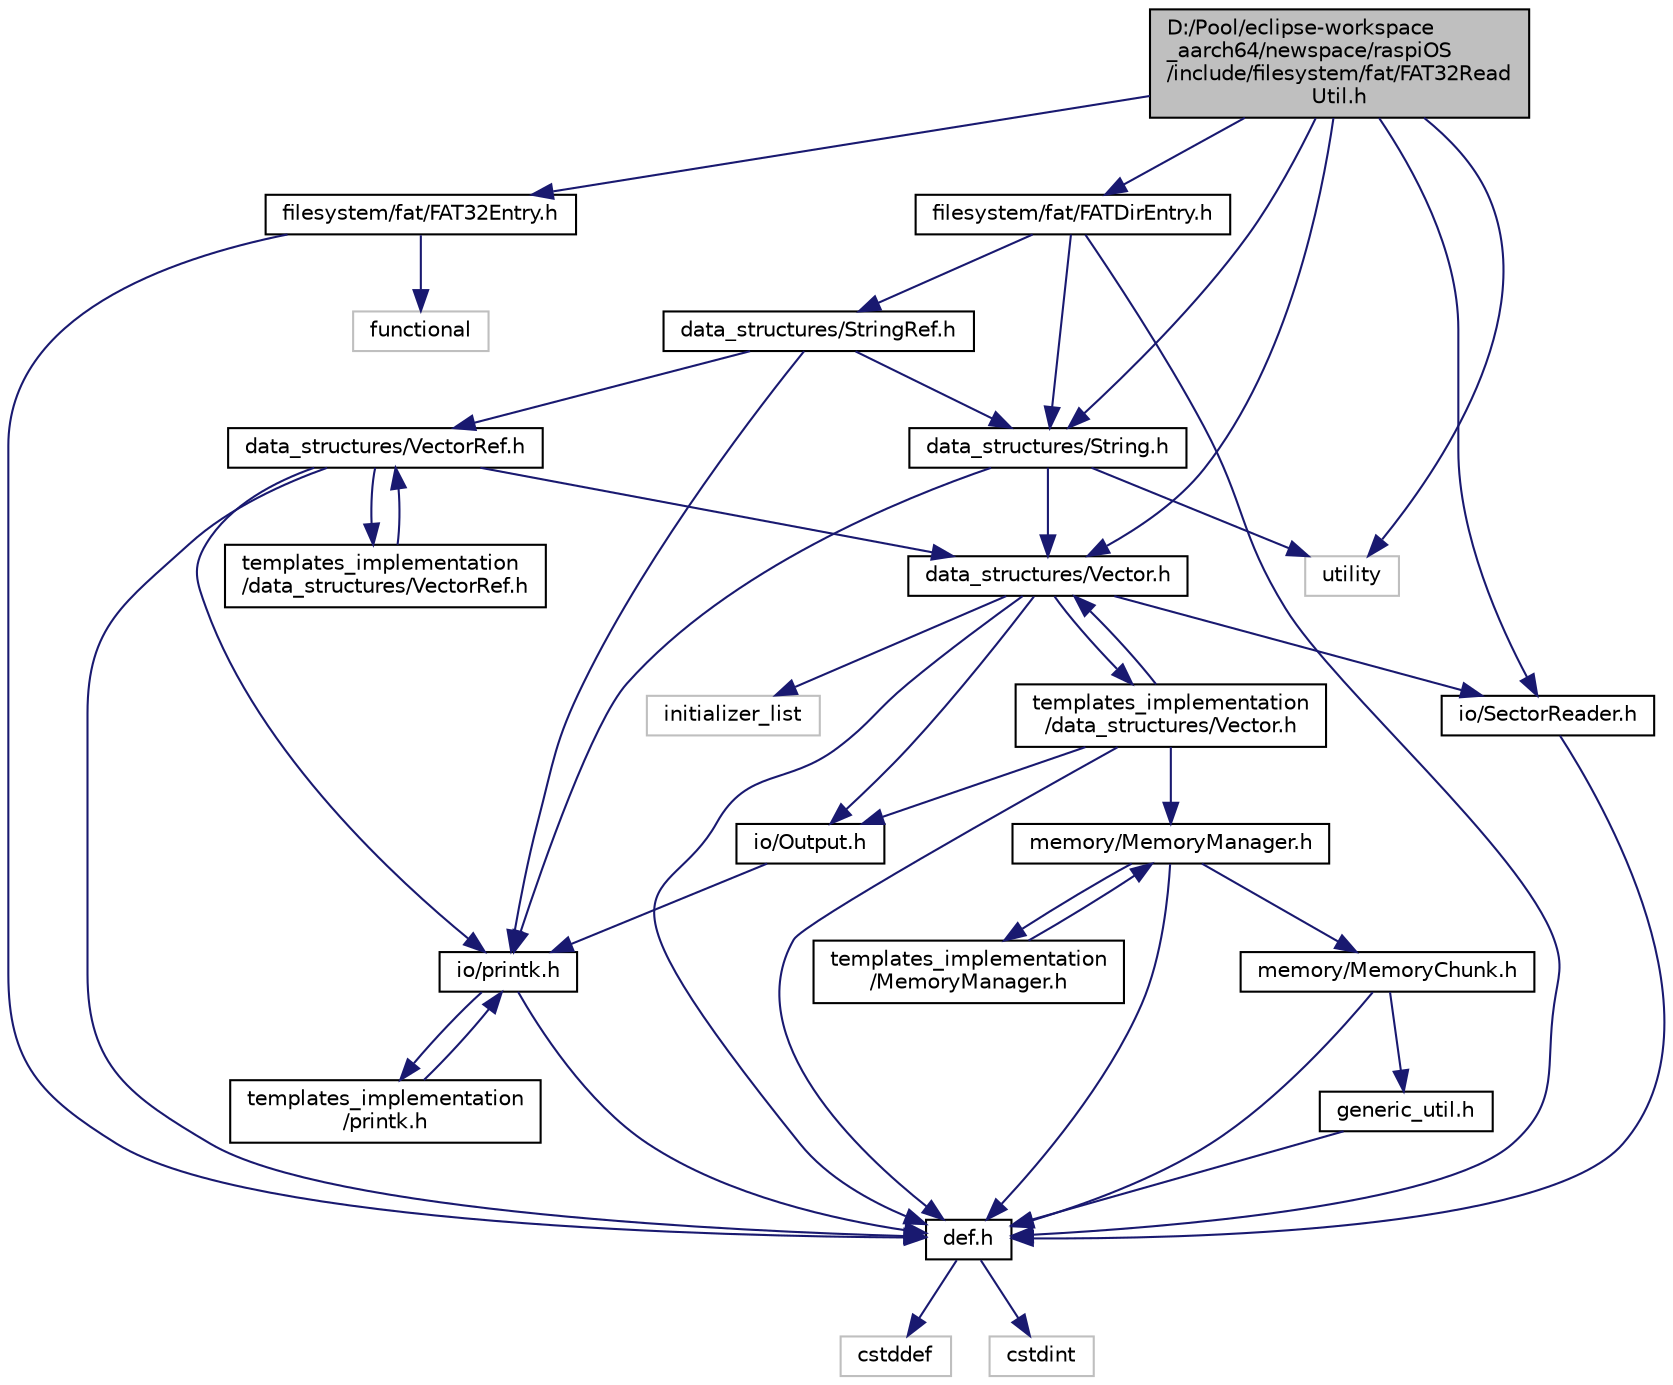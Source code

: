 digraph "D:/Pool/eclipse-workspace_aarch64/newspace/raspiOS/include/filesystem/fat/FAT32ReadUtil.h"
{
  edge [fontname="Helvetica",fontsize="10",labelfontname="Helvetica",labelfontsize="10"];
  node [fontname="Helvetica",fontsize="10",shape=record];
  Node1053 [label="D:/Pool/eclipse-workspace\l_aarch64/newspace/raspiOS\l/include/filesystem/fat/FAT32Read\lUtil.h",height=0.2,width=0.4,color="black", fillcolor="grey75", style="filled", fontcolor="black"];
  Node1053 -> Node1054 [color="midnightblue",fontsize="10",style="solid",fontname="Helvetica"];
  Node1054 [label="filesystem/fat/FAT32Entry.h",height=0.2,width=0.4,color="black", fillcolor="white", style="filled",URL="$d0/db9/_f_a_t32_entry_8h.html"];
  Node1054 -> Node1055 [color="midnightblue",fontsize="10",style="solid",fontname="Helvetica"];
  Node1055 [label="def.h",height=0.2,width=0.4,color="black", fillcolor="white", style="filled",URL="$d4/da4/def_8h.html"];
  Node1055 -> Node1056 [color="midnightblue",fontsize="10",style="solid",fontname="Helvetica"];
  Node1056 [label="cstddef",height=0.2,width=0.4,color="grey75", fillcolor="white", style="filled"];
  Node1055 -> Node1057 [color="midnightblue",fontsize="10",style="solid",fontname="Helvetica"];
  Node1057 [label="cstdint",height=0.2,width=0.4,color="grey75", fillcolor="white", style="filled"];
  Node1054 -> Node1058 [color="midnightblue",fontsize="10",style="solid",fontname="Helvetica"];
  Node1058 [label="functional",height=0.2,width=0.4,color="grey75", fillcolor="white", style="filled"];
  Node1053 -> Node1059 [color="midnightblue",fontsize="10",style="solid",fontname="Helvetica"];
  Node1059 [label="filesystem/fat/FATDirEntry.h",height=0.2,width=0.4,color="black", fillcolor="white", style="filled",URL="$d9/de5/_f_a_t_dir_entry_8h.html"];
  Node1059 -> Node1055 [color="midnightblue",fontsize="10",style="solid",fontname="Helvetica"];
  Node1059 -> Node1060 [color="midnightblue",fontsize="10",style="solid",fontname="Helvetica"];
  Node1060 [label="data_structures/String.h",height=0.2,width=0.4,color="black", fillcolor="white", style="filled",URL="$db/db5/_string_8h.html"];
  Node1060 -> Node1061 [color="midnightblue",fontsize="10",style="solid",fontname="Helvetica"];
  Node1061 [label="data_structures/Vector.h",height=0.2,width=0.4,color="black", fillcolor="white", style="filled",URL="$d0/d70/data__structures_2_vector_8h.html"];
  Node1061 -> Node1055 [color="midnightblue",fontsize="10",style="solid",fontname="Helvetica"];
  Node1061 -> Node1062 [color="midnightblue",fontsize="10",style="solid",fontname="Helvetica"];
  Node1062 [label="initializer_list",height=0.2,width=0.4,color="grey75", fillcolor="white", style="filled"];
  Node1061 -> Node1063 [color="midnightblue",fontsize="10",style="solid",fontname="Helvetica"];
  Node1063 [label="io/SectorReader.h",height=0.2,width=0.4,color="black", fillcolor="white", style="filled",URL="$db/d73/_sector_reader_8h.html"];
  Node1063 -> Node1055 [color="midnightblue",fontsize="10",style="solid",fontname="Helvetica"];
  Node1061 -> Node1064 [color="midnightblue",fontsize="10",style="solid",fontname="Helvetica"];
  Node1064 [label="io/Output.h",height=0.2,width=0.4,color="black", fillcolor="white", style="filled",URL="$d6/d77/_output_8h.html"];
  Node1064 -> Node1065 [color="midnightblue",fontsize="10",style="solid",fontname="Helvetica"];
  Node1065 [label="io/printk.h",height=0.2,width=0.4,color="black", fillcolor="white", style="filled",URL="$dd/d17/io_2printk_8h.html"];
  Node1065 -> Node1055 [color="midnightblue",fontsize="10",style="solid",fontname="Helvetica"];
  Node1065 -> Node1066 [color="midnightblue",fontsize="10",style="solid",fontname="Helvetica"];
  Node1066 [label="templates_implementation\l/printk.h",height=0.2,width=0.4,color="black", fillcolor="white", style="filled",URL="$d7/d95/templates__implementation_2printk_8h.html"];
  Node1066 -> Node1065 [color="midnightblue",fontsize="10",style="solid",fontname="Helvetica"];
  Node1061 -> Node1067 [color="midnightblue",fontsize="10",style="solid",fontname="Helvetica"];
  Node1067 [label="templates_implementation\l/data_structures/Vector.h",height=0.2,width=0.4,color="black", fillcolor="white", style="filled",URL="$d6/d5d/templates__implementation_2data__structures_2_vector_8h.html"];
  Node1067 -> Node1055 [color="midnightblue",fontsize="10",style="solid",fontname="Helvetica"];
  Node1067 -> Node1061 [color="midnightblue",fontsize="10",style="solid",fontname="Helvetica"];
  Node1067 -> Node1068 [color="midnightblue",fontsize="10",style="solid",fontname="Helvetica"];
  Node1068 [label="memory/MemoryManager.h",height=0.2,width=0.4,color="black", fillcolor="white", style="filled",URL="$d6/d76/memory_2_memory_manager_8h.html"];
  Node1068 -> Node1055 [color="midnightblue",fontsize="10",style="solid",fontname="Helvetica"];
  Node1068 -> Node1069 [color="midnightblue",fontsize="10",style="solid",fontname="Helvetica"];
  Node1069 [label="memory/MemoryChunk.h",height=0.2,width=0.4,color="black", fillcolor="white", style="filled",URL="$d9/df6/_memory_chunk_8h.html"];
  Node1069 -> Node1055 [color="midnightblue",fontsize="10",style="solid",fontname="Helvetica"];
  Node1069 -> Node1070 [color="midnightblue",fontsize="10",style="solid",fontname="Helvetica"];
  Node1070 [label="generic_util.h",height=0.2,width=0.4,color="black", fillcolor="white", style="filled",URL="$d6/d93/generic__util_8h.html"];
  Node1070 -> Node1055 [color="midnightblue",fontsize="10",style="solid",fontname="Helvetica"];
  Node1068 -> Node1071 [color="midnightblue",fontsize="10",style="solid",fontname="Helvetica"];
  Node1071 [label="templates_implementation\l/MemoryManager.h",height=0.2,width=0.4,color="black", fillcolor="white", style="filled",URL="$dd/d2b/templates__implementation_2_memory_manager_8h.html"];
  Node1071 -> Node1068 [color="midnightblue",fontsize="10",style="solid",fontname="Helvetica"];
  Node1067 -> Node1064 [color="midnightblue",fontsize="10",style="solid",fontname="Helvetica"];
  Node1060 -> Node1065 [color="midnightblue",fontsize="10",style="solid",fontname="Helvetica"];
  Node1060 -> Node1072 [color="midnightblue",fontsize="10",style="solid",fontname="Helvetica"];
  Node1072 [label="utility",height=0.2,width=0.4,color="grey75", fillcolor="white", style="filled"];
  Node1059 -> Node1073 [color="midnightblue",fontsize="10",style="solid",fontname="Helvetica"];
  Node1073 [label="data_structures/StringRef.h",height=0.2,width=0.4,color="black", fillcolor="white", style="filled",URL="$da/d55/_string_ref_8h.html"];
  Node1073 -> Node1074 [color="midnightblue",fontsize="10",style="solid",fontname="Helvetica"];
  Node1074 [label="data_structures/VectorRef.h",height=0.2,width=0.4,color="black", fillcolor="white", style="filled",URL="$da/d95/data__structures_2_vector_ref_8h.html"];
  Node1074 -> Node1055 [color="midnightblue",fontsize="10",style="solid",fontname="Helvetica"];
  Node1074 -> Node1061 [color="midnightblue",fontsize="10",style="solid",fontname="Helvetica"];
  Node1074 -> Node1065 [color="midnightblue",fontsize="10",style="solid",fontname="Helvetica"];
  Node1074 -> Node1075 [color="midnightblue",fontsize="10",style="solid",fontname="Helvetica"];
  Node1075 [label="templates_implementation\l/data_structures/VectorRef.h",height=0.2,width=0.4,color="black", fillcolor="white", style="filled",URL="$d0/d4d/templates__implementation_2data__structures_2_vector_ref_8h.html"];
  Node1075 -> Node1074 [color="midnightblue",fontsize="10",style="solid",fontname="Helvetica"];
  Node1073 -> Node1060 [color="midnightblue",fontsize="10",style="solid",fontname="Helvetica"];
  Node1073 -> Node1065 [color="midnightblue",fontsize="10",style="solid",fontname="Helvetica"];
  Node1053 -> Node1063 [color="midnightblue",fontsize="10",style="solid",fontname="Helvetica"];
  Node1053 -> Node1061 [color="midnightblue",fontsize="10",style="solid",fontname="Helvetica"];
  Node1053 -> Node1060 [color="midnightblue",fontsize="10",style="solid",fontname="Helvetica"];
  Node1053 -> Node1072 [color="midnightblue",fontsize="10",style="solid",fontname="Helvetica"];
}
